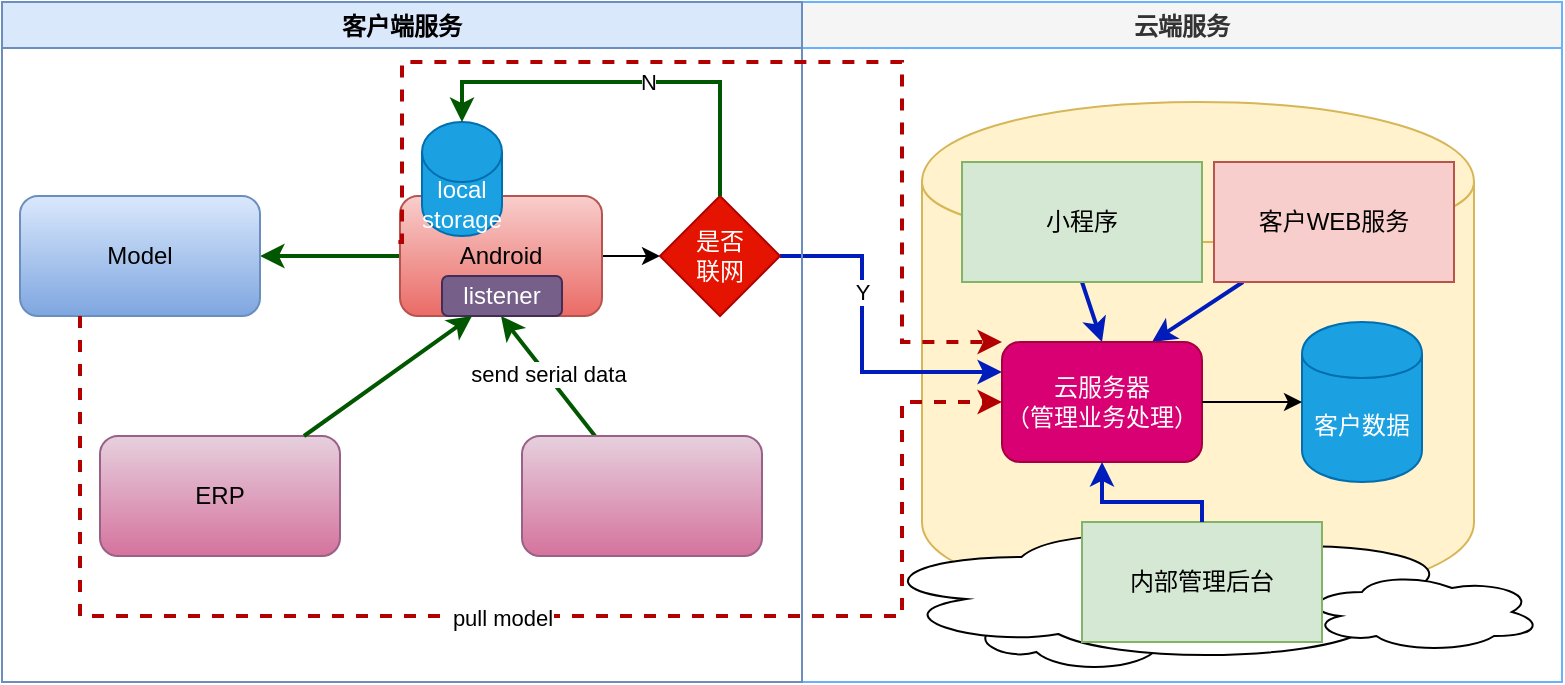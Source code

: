 <mxfile version="14.1.8" type="github">
  <diagram id="prtHgNgQTEPvFCAcTncT" name="Page-1">
    <mxGraphModel dx="786" dy="514" grid="1" gridSize="10" guides="1" tooltips="1" connect="1" arrows="1" fold="1" page="1" pageScale="1" pageWidth="827" pageHeight="1169" math="0" shadow="0">
      <root>
        <mxCell id="0" />
        <mxCell id="1" parent="0" />
        <mxCell id="J6brQhjbGOPwsIKL94bS-1" value="" style="ellipse;shape=cloud;whiteSpace=wrap;html=1;shadow=0;" vertex="1" parent="1">
          <mxGeometry x="570" y="340" width="120" height="40" as="geometry" />
        </mxCell>
        <mxCell id="J6brQhjbGOPwsIKL94bS-2" value="" style="shape=cylinder;whiteSpace=wrap;html=1;boundedLbl=1;backgroundOutline=1;shadow=0;fontFamily=Helvetica;fontSize=12;fontColor=#000000;align=center;strokeColor=#d6b656;fillColor=#fff2cc;" vertex="1" parent="1">
          <mxGeometry x="500" y="150" width="276" height="250" as="geometry" />
        </mxCell>
        <mxCell id="J6brQhjbGOPwsIKL94bS-4" style="edgeStyle=none;rounded=0;orthogonalLoop=1;jettySize=auto;html=1;entryX=1;entryY=0.5;entryDx=0;entryDy=0;exitX=0;exitY=0.5;exitDx=0;exitDy=0;fillColor=#008a00;strokeColor=#005700;strokeWidth=2;" edge="1" parent="1" source="J6brQhjbGOPwsIKL94bS-5" target="J6brQhjbGOPwsIKL94bS-8">
          <mxGeometry relative="1" as="geometry" />
        </mxCell>
        <mxCell id="J6brQhjbGOPwsIKL94bS-29" style="edgeStyle=orthogonalEdgeStyle;rounded=0;orthogonalLoop=1;jettySize=auto;html=1;entryX=0;entryY=0.25;entryDx=0;entryDy=0;exitX=1;exitY=0.5;exitDx=0;exitDy=0;strokeWidth=2;fillColor=#0050ef;strokeColor=#001DBC;" edge="1" parent="1" source="J6brQhjbGOPwsIKL94bS-32" target="J6brQhjbGOPwsIKL94bS-16">
          <mxGeometry relative="1" as="geometry">
            <Array as="points">
              <mxPoint x="470" y="227" />
              <mxPoint x="470" y="285" />
            </Array>
          </mxGeometry>
        </mxCell>
        <mxCell id="J6brQhjbGOPwsIKL94bS-34" value="Y" style="edgeLabel;html=1;align=center;verticalAlign=middle;resizable=0;points=[];" vertex="1" connectable="0" parent="J6brQhjbGOPwsIKL94bS-29">
          <mxGeometry x="-0.303" relative="1" as="geometry">
            <mxPoint as="offset" />
          </mxGeometry>
        </mxCell>
        <mxCell id="J6brQhjbGOPwsIKL94bS-33" style="edgeStyle=orthogonalEdgeStyle;rounded=0;orthogonalLoop=1;jettySize=auto;html=1;exitX=1;exitY=0.5;exitDx=0;exitDy=0;entryX=0;entryY=0.5;entryDx=0;entryDy=0;" edge="1" parent="1" source="J6brQhjbGOPwsIKL94bS-5" target="J6brQhjbGOPwsIKL94bS-32">
          <mxGeometry relative="1" as="geometry" />
        </mxCell>
        <mxCell id="J6brQhjbGOPwsIKL94bS-5" value="Android" style="rounded=1;whiteSpace=wrap;html=1;gradientColor=#ea6b66;fillColor=#f8cecc;strokeColor=#b85450;" vertex="1" parent="1">
          <mxGeometry x="239" y="197" width="101" height="60" as="geometry" />
        </mxCell>
        <mxCell id="J6brQhjbGOPwsIKL94bS-6" style="edgeStyle=none;rounded=0;orthogonalLoop=1;jettySize=auto;html=1;entryX=0.5;entryY=1;entryDx=0;entryDy=0;fillColor=#008a00;strokeColor=#005700;strokeWidth=2;" edge="1" parent="1" source="J6brQhjbGOPwsIKL94bS-7" target="J6brQhjbGOPwsIKL94bS-5">
          <mxGeometry relative="1" as="geometry" />
        </mxCell>
        <mxCell id="J6brQhjbGOPwsIKL94bS-38" value="send serial data" style="edgeLabel;html=1;align=center;verticalAlign=middle;resizable=0;points=[];" vertex="1" connectable="0" parent="J6brQhjbGOPwsIKL94bS-6">
          <mxGeometry x="0.033" y="-1" relative="1" as="geometry">
            <mxPoint as="offset" />
          </mxGeometry>
        </mxCell>
        <mxCell id="J6brQhjbGOPwsIKL94bS-8" value="Model" style="rounded=1;whiteSpace=wrap;html=1;gradientColor=#7ea6e0;fillColor=#dae8fc;strokeColor=#6c8ebf;" vertex="1" parent="1">
          <mxGeometry x="49" y="197" width="120" height="60" as="geometry" />
        </mxCell>
        <mxCell id="J6brQhjbGOPwsIKL94bS-9" style="edgeStyle=none;rounded=0;orthogonalLoop=1;jettySize=auto;html=1;exitX=0.5;exitY=1;exitDx=0;exitDy=0;entryX=0.5;entryY=0;entryDx=0;entryDy=0;strokeWidth=2;fillColor=#0050ef;strokeColor=#001DBC;" edge="1" parent="1" source="J6brQhjbGOPwsIKL94bS-10" target="J6brQhjbGOPwsIKL94bS-16">
          <mxGeometry relative="1" as="geometry" />
        </mxCell>
        <mxCell id="J6brQhjbGOPwsIKL94bS-10" value="小程序" style="rounded=0;whiteSpace=wrap;html=1;fillColor=#d5e8d4;strokeColor=#82b366;" vertex="1" parent="1">
          <mxGeometry x="520" y="180" width="120" height="60" as="geometry" />
        </mxCell>
        <mxCell id="J6brQhjbGOPwsIKL94bS-11" style="edgeStyle=none;rounded=0;orthogonalLoop=1;jettySize=auto;html=1;entryX=0.75;entryY=0;entryDx=0;entryDy=0;strokeWidth=2;fillColor=#0050ef;strokeColor=#001DBC;" edge="1" parent="1" source="J6brQhjbGOPwsIKL94bS-12" target="J6brQhjbGOPwsIKL94bS-16">
          <mxGeometry relative="1" as="geometry" />
        </mxCell>
        <mxCell id="J6brQhjbGOPwsIKL94bS-12" value="客户WEB服务" style="rounded=0;whiteSpace=wrap;html=1;fillColor=#f8cecc;strokeColor=#b85450;" vertex="1" parent="1">
          <mxGeometry x="646" y="180" width="120" height="60" as="geometry" />
        </mxCell>
        <mxCell id="J6brQhjbGOPwsIKL94bS-16" value="云服务器&lt;br&gt;（管理业务处理）" style="rounded=1;whiteSpace=wrap;html=1;shadow=0;fillColor=#d80073;strokeColor=#A50040;fontColor=#ffffff;" vertex="1" parent="1">
          <mxGeometry x="540" y="270" width="100" height="60" as="geometry" />
        </mxCell>
        <mxCell id="J6brQhjbGOPwsIKL94bS-21" value="云端服务" style="swimlane;fillColor=#f5f5f5;fontColor=#333333;strokeColor=#66B2FF;" vertex="1" parent="1">
          <mxGeometry x="440" y="100" width="380" height="340" as="geometry" />
        </mxCell>
        <mxCell id="J6brQhjbGOPwsIKL94bS-15" value="" style="ellipse;shape=cloud;whiteSpace=wrap;html=1;shadow=0;" vertex="1" parent="J6brQhjbGOPwsIKL94bS-21">
          <mxGeometry x="80" y="285" width="120" height="50" as="geometry" />
        </mxCell>
        <mxCell id="J6brQhjbGOPwsIKL94bS-13" value="" style="ellipse;shape=cloud;whiteSpace=wrap;html=1;shadow=0;" vertex="1" parent="J6brQhjbGOPwsIKL94bS-21">
          <mxGeometry x="33" y="260" width="307" height="70" as="geometry" />
        </mxCell>
        <mxCell id="J6brQhjbGOPwsIKL94bS-3" value="" style="ellipse;shape=cloud;whiteSpace=wrap;html=1;shadow=0;" vertex="1" parent="J6brQhjbGOPwsIKL94bS-21">
          <mxGeometry x="250" y="285" width="120" height="40" as="geometry" />
        </mxCell>
        <mxCell id="J6brQhjbGOPwsIKL94bS-26" value="内部管理后台" style="rounded=0;whiteSpace=wrap;html=1;fillColor=#d5e8d4;strokeColor=#82b366;" vertex="1" parent="J6brQhjbGOPwsIKL94bS-21">
          <mxGeometry x="140" y="260" width="120" height="60" as="geometry" />
        </mxCell>
        <mxCell id="J6brQhjbGOPwsIKL94bS-20" value="客户端服务" style="swimlane;fillColor=#dae8fc;strokeColor=#6c8ebf;" vertex="1" parent="J6brQhjbGOPwsIKL94bS-21">
          <mxGeometry x="-400" width="400" height="340" as="geometry" />
        </mxCell>
        <mxCell id="J6brQhjbGOPwsIKL94bS-30" value="local storage" style="shape=cylinder3;whiteSpace=wrap;html=1;boundedLbl=1;backgroundOutline=1;size=15;strokeColor=#006EAF;fillColor=#1ba1e2;fontColor=#ffffff;" vertex="1" parent="J6brQhjbGOPwsIKL94bS-20">
          <mxGeometry x="210" y="60" width="40" height="57" as="geometry" />
        </mxCell>
        <mxCell id="J6brQhjbGOPwsIKL94bS-32" value="是否&lt;br&gt;联网" style="rhombus;whiteSpace=wrap;html=1;strokeColor=#B20000;fillColor=#e51400;fontColor=#ffffff;" vertex="1" parent="J6brQhjbGOPwsIKL94bS-20">
          <mxGeometry x="329" y="97" width="60" height="60" as="geometry" />
        </mxCell>
        <mxCell id="J6brQhjbGOPwsIKL94bS-31" style="edgeStyle=orthogonalEdgeStyle;rounded=0;orthogonalLoop=1;jettySize=auto;html=1;exitX=0.5;exitY=0;exitDx=0;exitDy=0;entryX=0.5;entryY=0;entryDx=0;entryDy=0;entryPerimeter=0;fillColor=#008a00;strokeColor=#005700;strokeWidth=2;" edge="1" parent="J6brQhjbGOPwsIKL94bS-20" source="J6brQhjbGOPwsIKL94bS-32" target="J6brQhjbGOPwsIKL94bS-30">
          <mxGeometry relative="1" as="geometry" />
        </mxCell>
        <mxCell id="J6brQhjbGOPwsIKL94bS-35" value="N" style="edgeLabel;html=1;align=center;verticalAlign=middle;resizable=0;points=[];" vertex="1" connectable="0" parent="J6brQhjbGOPwsIKL94bS-31">
          <mxGeometry x="-0.091" relative="1" as="geometry">
            <mxPoint as="offset" />
          </mxGeometry>
        </mxCell>
        <mxCell id="J6brQhjbGOPwsIKL94bS-36" value="ERP" style="rounded=1;whiteSpace=wrap;html=1;gradientColor=#d5739d;fillColor=#e6d0de;strokeColor=#996185;" vertex="1" parent="J6brQhjbGOPwsIKL94bS-20">
          <mxGeometry x="49" y="217" width="120" height="60" as="geometry" />
        </mxCell>
        <mxCell id="J6brQhjbGOPwsIKL94bS-7" value="" style="rounded=1;whiteSpace=wrap;html=1;gradientColor=#d5739d;fillColor=#e6d0de;strokeColor=#996185;" vertex="1" parent="J6brQhjbGOPwsIKL94bS-20">
          <mxGeometry x="260" y="217" width="120" height="60" as="geometry" />
        </mxCell>
        <mxCell id="J6brQhjbGOPwsIKL94bS-41" value="listener" style="rounded=1;whiteSpace=wrap;html=1;strokeColor=#432D57;fillColor=#76608a;fontColor=#ffffff;" vertex="1" parent="J6brQhjbGOPwsIKL94bS-20">
          <mxGeometry x="220" y="137" width="60" height="20" as="geometry" />
        </mxCell>
        <mxCell id="J6brQhjbGOPwsIKL94bS-40" style="rounded=0;orthogonalLoop=1;jettySize=auto;html=1;entryX=0.25;entryY=1;entryDx=0;entryDy=0;strokeColor=#005700;strokeWidth=2;" edge="1" parent="J6brQhjbGOPwsIKL94bS-20" source="J6brQhjbGOPwsIKL94bS-36" target="J6brQhjbGOPwsIKL94bS-41">
          <mxGeometry relative="1" as="geometry" />
        </mxCell>
        <mxCell id="J6brQhjbGOPwsIKL94bS-14" value="客户数据" style="shape=cylinder;whiteSpace=wrap;html=1;boundedLbl=1;backgroundOutline=1;shadow=0;fillColor=#1ba1e2;strokeColor=#006EAF;fontColor=#ffffff;" vertex="1" parent="1">
          <mxGeometry x="690" y="260" width="60" height="80" as="geometry" />
        </mxCell>
        <mxCell id="J6brQhjbGOPwsIKL94bS-25" style="edgeStyle=orthogonalEdgeStyle;rounded=0;orthogonalLoop=1;jettySize=auto;html=1;entryX=0;entryY=0.5;entryDx=0;entryDy=0;" edge="1" parent="1" source="J6brQhjbGOPwsIKL94bS-16" target="J6brQhjbGOPwsIKL94bS-14">
          <mxGeometry relative="1" as="geometry" />
        </mxCell>
        <mxCell id="J6brQhjbGOPwsIKL94bS-27" style="edgeStyle=orthogonalEdgeStyle;rounded=0;orthogonalLoop=1;jettySize=auto;html=1;strokeWidth=2;fillColor=#0050ef;strokeColor=#001DBC;" edge="1" parent="1" source="J6brQhjbGOPwsIKL94bS-26" target="J6brQhjbGOPwsIKL94bS-16">
          <mxGeometry relative="1" as="geometry">
            <Array as="points">
              <mxPoint x="640" y="350" />
              <mxPoint x="590" y="350" />
            </Array>
          </mxGeometry>
        </mxCell>
        <mxCell id="J6brQhjbGOPwsIKL94bS-28" style="edgeStyle=orthogonalEdgeStyle;rounded=0;orthogonalLoop=1;jettySize=auto;html=1;entryX=0;entryY=0.5;entryDx=0;entryDy=0;exitX=0.25;exitY=1;exitDx=0;exitDy=0;fillColor=#e51400;strokeColor=#B20000;strokeWidth=2;dashed=1;" edge="1" parent="1" source="J6brQhjbGOPwsIKL94bS-8" target="J6brQhjbGOPwsIKL94bS-16">
          <mxGeometry relative="1" as="geometry">
            <mxPoint x="540" y="317" as="targetPoint" />
            <Array as="points">
              <mxPoint x="79" y="407" />
              <mxPoint x="490" y="407" />
              <mxPoint x="490" y="300" />
            </Array>
          </mxGeometry>
        </mxCell>
        <mxCell id="J6brQhjbGOPwsIKL94bS-37" value="pull model" style="edgeLabel;html=1;align=center;verticalAlign=middle;resizable=0;points=[];" vertex="1" connectable="0" parent="J6brQhjbGOPwsIKL94bS-28">
          <mxGeometry x="0.006" y="-1" relative="1" as="geometry">
            <mxPoint as="offset" />
          </mxGeometry>
        </mxCell>
        <mxCell id="J6brQhjbGOPwsIKL94bS-39" style="edgeStyle=orthogonalEdgeStyle;rounded=0;orthogonalLoop=1;jettySize=auto;html=1;entryX=0;entryY=0;entryDx=0;entryDy=0;exitX=-0.008;exitY=0.383;exitDx=0;exitDy=0;exitPerimeter=0;fillColor=#e51400;strokeColor=#B20000;strokeWidth=2;dashed=1;" edge="1" parent="1" source="J6brQhjbGOPwsIKL94bS-5" target="J6brQhjbGOPwsIKL94bS-16">
          <mxGeometry relative="1" as="geometry">
            <Array as="points">
              <mxPoint x="240" y="220" />
              <mxPoint x="240" y="130" />
              <mxPoint x="490" y="130" />
              <mxPoint x="490" y="270" />
            </Array>
          </mxGeometry>
        </mxCell>
      </root>
    </mxGraphModel>
  </diagram>
</mxfile>
